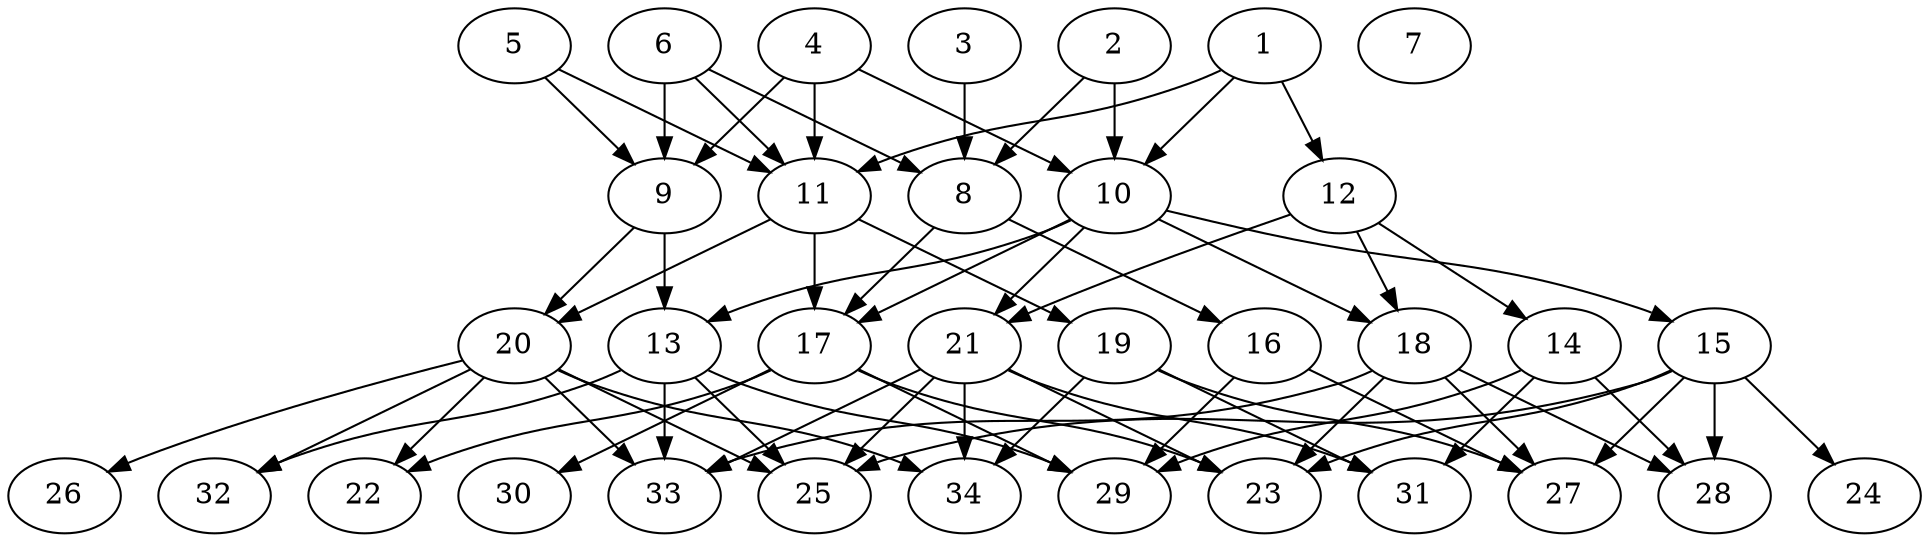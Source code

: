 // DAG (tier=2-normal, mode=data, n=34, ccr=0.429, fat=0.679, density=0.447, regular=0.479, jump=0.159, mindata=2097152, maxdata=16777216)
// DAG automatically generated by daggen at Sun Aug 24 16:33:34 2025
// /home/ermia/Project/Environments/daggen/bin/daggen --dot --ccr 0.429 --fat 0.679 --regular 0.479 --density 0.447 --jump 0.159 --mindata 2097152 --maxdata 16777216 -n 34 
digraph G {
  1 [size="474516957022610522112", alpha="0.16", expect_size="237258478511305261056"]
  1 -> 10 [size ="486696038694912"]
  1 -> 11 [size ="486696038694912"]
  1 -> 12 [size ="486696038694912"]
  2 [size="3354664768866398", alpha="0.02", expect_size="1677332384433199"]
  2 -> 8 [size ="71671671160832"]
  2 -> 10 [size ="71671671160832"]
  3 [size="22361518835266572", alpha="0.12", expect_size="11180759417633286"]
  3 -> 8 [size ="387091049480192"]
  4 [size="2908002156113513414656", alpha="0.14", expect_size="1454001078056756707328"]
  4 -> 9 [size ="1629870639546368"]
  4 -> 10 [size ="1629870639546368"]
  4 -> 11 [size ="1629870639546368"]
  5 [size="2266282350653189", alpha="0.09", expect_size="1133141175326594"]
  5 -> 9 [size ="55492185423872"]
  5 -> 11 [size ="55492185423872"]
  6 [size="5413225810186936", alpha="0.15", expect_size="2706612905093468"]
  6 -> 8 [size ="391548546056192"]
  6 -> 9 [size ="391548546056192"]
  6 -> 11 [size ="391548546056192"]
  7 [size="9000993194141970", alpha="0.16", expect_size="4500496597070985"]
  8 [size="41314945460101709824", alpha="0.10", expect_size="20657472730050854912"]
  8 -> 16 [size ="95608119492608"]
  8 -> 17 [size ="95608119492608"]
  9 [size="1948483176463168", alpha="0.01", expect_size="974241588231584"]
  9 -> 13 [size ="35459786866688"]
  9 -> 20 [size ="35459786866688"]
  10 [size="40796011000656600", alpha="0.17", expect_size="20398005500328300"]
  10 -> 13 [size ="783598537932800"]
  10 -> 15 [size ="783598537932800"]
  10 -> 17 [size ="783598537932800"]
  10 -> 18 [size ="783598537932800"]
  10 -> 21 [size ="783598537932800"]
  11 [size="1733868005760205586432", alpha="0.10", expect_size="866934002880102793216"]
  11 -> 17 [size ="1154606528724992"]
  11 -> 19 [size ="1154606528724992"]
  11 -> 20 [size ="1154606528724992"]
  12 [size="2512474144140767002624", alpha="0.16", expect_size="1256237072070383501312"]
  12 -> 14 [size ="1478510413611008"]
  12 -> 18 [size ="1478510413611008"]
  12 -> 21 [size ="1478510413611008"]
  13 [size="238364904304672768000", alpha="0.12", expect_size="119182452152336384000"]
  13 -> 25 [size ="307551744819200"]
  13 -> 29 [size ="307551744819200"]
  13 -> 32 [size ="307551744819200"]
  13 -> 33 [size ="307551744819200"]
  14 [size="719569789261996621824", alpha="0.20", expect_size="359784894630998310912"]
  14 -> 28 [size ="642399609028608"]
  14 -> 29 [size ="642399609028608"]
  14 -> 31 [size ="642399609028608"]
  15 [size="88139186113781694464", alpha="0.05", expect_size="44069593056890847232"]
  15 -> 23 [size ="158441645539328"]
  15 -> 24 [size ="158441645539328"]
  15 -> 25 [size ="158441645539328"]
  15 -> 27 [size ="158441645539328"]
  15 -> 28 [size ="158441645539328"]
  16 [size="7573495545656986", alpha="0.04", expect_size="3786747772828493"]
  16 -> 27 [size ="214354309939200"]
  16 -> 29 [size ="214354309939200"]
  17 [size="3714797209651820", alpha="0.17", expect_size="1857398604825910"]
  17 -> 22 [size ="379605726789632"]
  17 -> 23 [size ="379605726789632"]
  17 -> 29 [size ="379605726789632"]
  17 -> 30 [size ="379605726789632"]
  18 [size="2812679068481224704000", alpha="0.10", expect_size="1406339534240612352000"]
  18 -> 23 [size ="1594055511244800"]
  18 -> 27 [size ="1594055511244800"]
  18 -> 28 [size ="1594055511244800"]
  18 -> 33 [size ="1594055511244800"]
  19 [size="23441963661654304", alpha="0.10", expect_size="11720981830827152"]
  19 -> 27 [size ="1329028715773952"]
  19 -> 31 [size ="1329028715773952"]
  19 -> 34 [size ="1329028715773952"]
  20 [size="3241035056681888776192", alpha="0.03", expect_size="1620517528340944388096"]
  20 -> 22 [size ="1752047217016832"]
  20 -> 25 [size ="1752047217016832"]
  20 -> 26 [size ="1752047217016832"]
  20 -> 32 [size ="1752047217016832"]
  20 -> 33 [size ="1752047217016832"]
  20 -> 34 [size ="1752047217016832"]
  21 [size="35061652058131252", alpha="0.00", expect_size="17530826029065626"]
  21 -> 23 [size ="845079853924352"]
  21 -> 25 [size ="845079853924352"]
  21 -> 31 [size ="845079853924352"]
  21 -> 33 [size ="845079853924352"]
  21 -> 34 [size ="845079853924352"]
  22 [size="19331655772837628", alpha="0.17", expect_size="9665827886418814"]
  23 [size="3093218533530988032", alpha="0.18", expect_size="1546609266765494016"]
  24 [size="18283003966453068", alpha="0.12", expect_size="9141501983226534"]
  25 [size="53358538677525856", alpha="0.14", expect_size="26679269338762928"]
  26 [size="29821201440092620", alpha="0.11", expect_size="14910600720046310"]
  27 [size="382790933730265280", alpha="0.05", expect_size="191395466865132640"]
  28 [size="14097519127664106", alpha="0.19", expect_size="7048759563832053"]
  29 [size="35504831925354616", alpha="0.14", expect_size="17752415962677308"]
  30 [size="895752477266791168", alpha="0.20", expect_size="447876238633395584"]
  31 [size="3097118736377223168", alpha="0.02", expect_size="1548559368188611584"]
  32 [size="777810782091355357184", alpha="0.07", expect_size="388905391045677678592"]
  33 [size="455863787164737408", alpha="0.04", expect_size="227931893582368704"]
  34 [size="464496206081559625728", alpha="0.15", expect_size="232248103040779812864"]
}